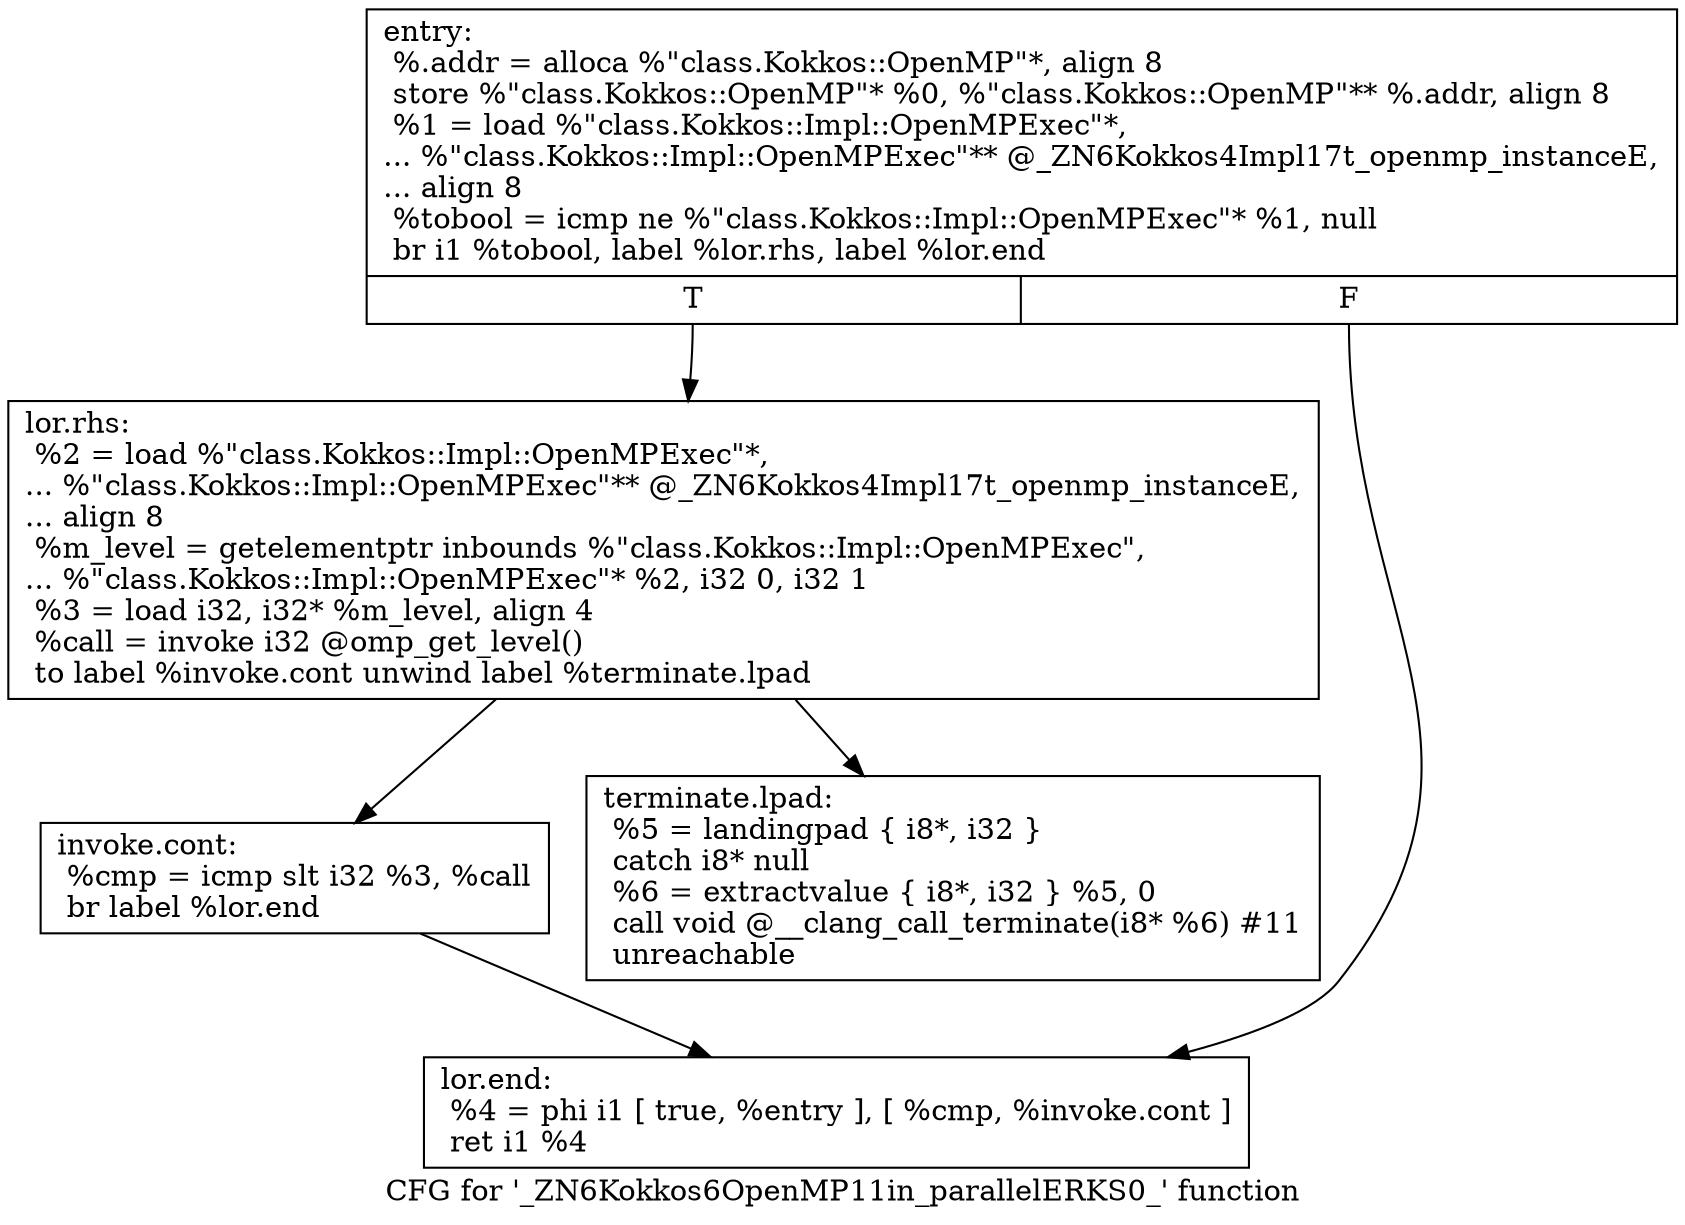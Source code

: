 digraph "CFG for '_ZN6Kokkos6OpenMP11in_parallelERKS0_' function" {
	label="CFG for '_ZN6Kokkos6OpenMP11in_parallelERKS0_' function";

	Node0x5e6f250 [shape=record,label="{entry:\l  %.addr = alloca %\"class.Kokkos::OpenMP\"*, align 8\l  store %\"class.Kokkos::OpenMP\"* %0, %\"class.Kokkos::OpenMP\"** %.addr, align 8\l  %1 = load %\"class.Kokkos::Impl::OpenMPExec\"*,\l... %\"class.Kokkos::Impl::OpenMPExec\"** @_ZN6Kokkos4Impl17t_openmp_instanceE,\l... align 8\l  %tobool = icmp ne %\"class.Kokkos::Impl::OpenMPExec\"* %1, null\l  br i1 %tobool, label %lor.rhs, label %lor.end\l|{<s0>T|<s1>F}}"];
	Node0x5e6f250:s0 -> Node0x5e6f520;
	Node0x5e6f250:s1 -> Node0x5e6f5f0;
	Node0x5e6f520 [shape=record,label="{lor.rhs:                                          \l  %2 = load %\"class.Kokkos::Impl::OpenMPExec\"*,\l... %\"class.Kokkos::Impl::OpenMPExec\"** @_ZN6Kokkos4Impl17t_openmp_instanceE,\l... align 8\l  %m_level = getelementptr inbounds %\"class.Kokkos::Impl::OpenMPExec\",\l... %\"class.Kokkos::Impl::OpenMPExec\"* %2, i32 0, i32 1\l  %3 = load i32, i32* %m_level, align 4\l  %call = invoke i32 @omp_get_level()\l          to label %invoke.cont unwind label %terminate.lpad\l}"];
	Node0x5e6f520 -> Node0x5e6f850;
	Node0x5e6f520 -> Node0x5e6f900;
	Node0x5e6f850 [shape=record,label="{invoke.cont:                                      \l  %cmp = icmp slt i32 %3, %call\l  br label %lor.end\l}"];
	Node0x5e6f850 -> Node0x5e6f5f0;
	Node0x5e6f5f0 [shape=record,label="{lor.end:                                          \l  %4 = phi i1 [ true, %entry ], [ %cmp, %invoke.cont ]\l  ret i1 %4\l}"];
	Node0x5e6f900 [shape=record,label="{terminate.lpad:                                   \l  %5 = landingpad \{ i8*, i32 \}\l          catch i8* null\l  %6 = extractvalue \{ i8*, i32 \} %5, 0\l  call void @__clang_call_terminate(i8* %6) #11\l  unreachable\l}"];
}
